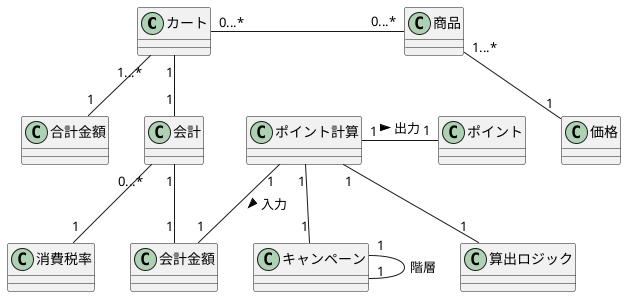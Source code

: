 @startuml

class カート
class 商品
class 価格
class 合計金額
class 会計
class 消費税率
class 会計金額
class ポイント計算
class ポイント
class キャンペーン

商品 "1...*" -- "1" 価格
カート "0...*" - "0...*" 商品
カート "1...*" -- "1" 合計金額
カート "1" -- "1" 会計
会計 "0...*" -- "1" 消費税率
会計 "1" -- "1" 会計金額
ポイント計算 "1" -- "1" 算出ロジック
ポイント計算 "1" -- "1" 会計金額 : 入力 >
ポイント計算 "1" - "1" ポイント : 出力 >
ポイント計算 "1" -- "1" キャンペーン
キャンペーン "1" -- "1" キャンペーン : 階層

@enduml